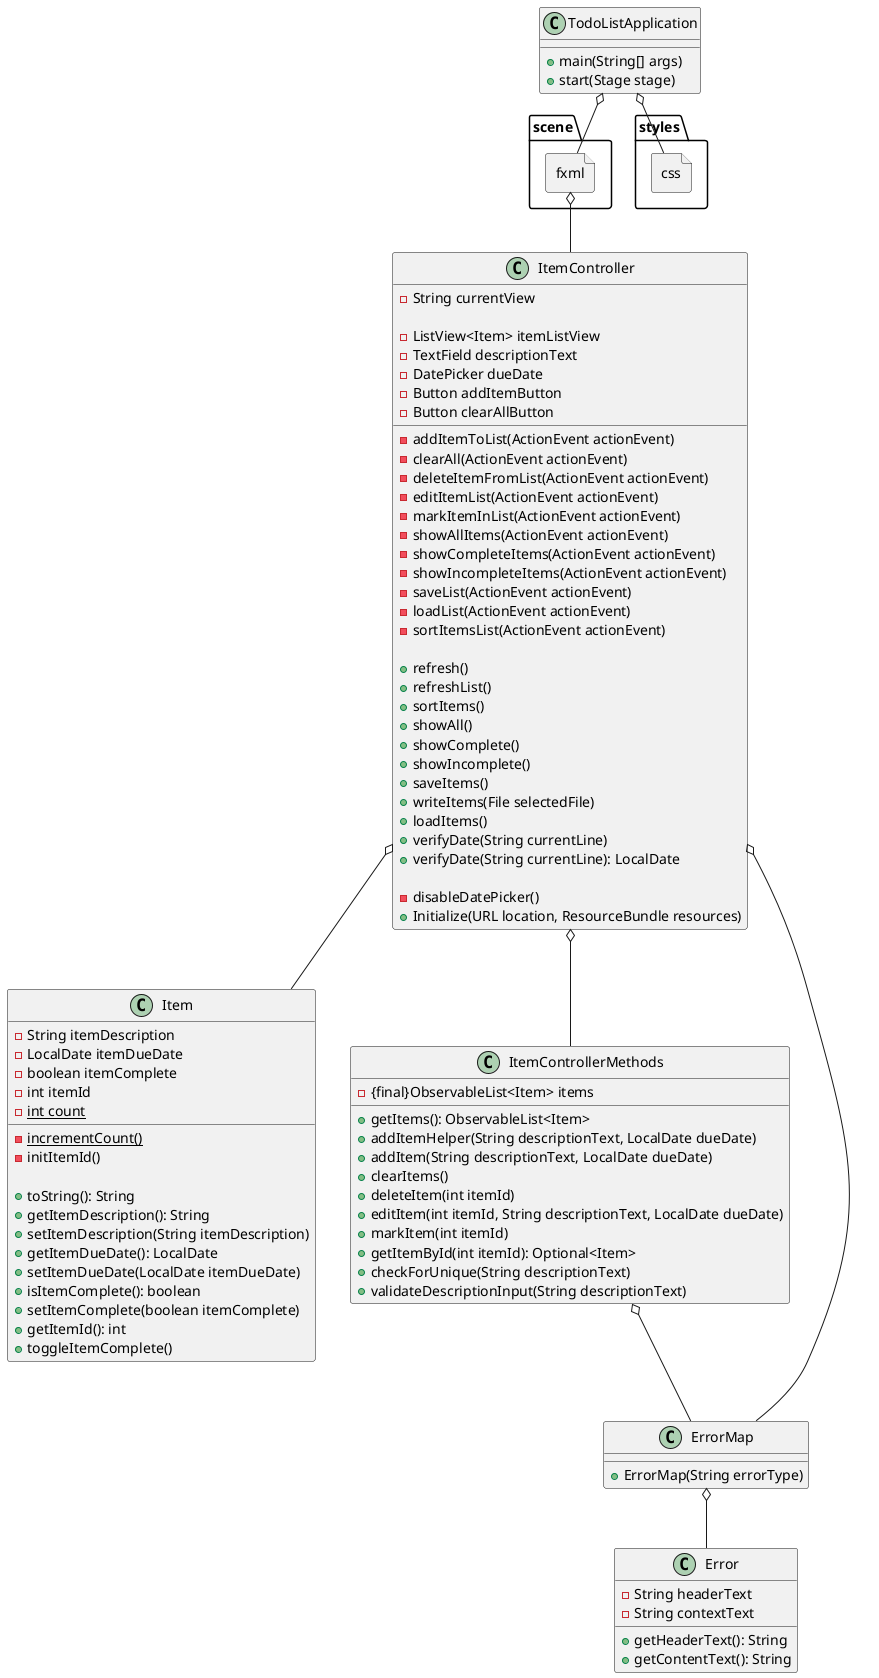 @startuml
'https://plantuml.com/sequence-diagram

class TodoListApplication {
+main(String[] args)
+start(Stage stage)
}

class Item {
-String itemDescription
-LocalDate itemDueDate
-boolean itemComplete
-int itemId
-{static}int count
-{static}incrementCount()
-initItemId()

+toString(): String
+getItemDescription(): String
+setItemDescription(String itemDescription)
+getItemDueDate(): LocalDate
+setItemDueDate(LocalDate itemDueDate)
+isItemComplete(): boolean
+setItemComplete(boolean itemComplete)
+getItemId(): int
+toggleItemComplete()
}

class ItemControllerMethods {
-{final}ObservableList<Item> items
+getItems(): ObservableList<Item>
+addItemHelper(String descriptionText, LocalDate dueDate)
+addItem(String descriptionText, LocalDate dueDate)
+clearItems()
+deleteItem(int itemId)
+editItem(int itemId, String descriptionText, LocalDate dueDate)
+markItem(int itemId)
+getItemById(int itemId): Optional<Item>
+checkForUnique(String descriptionText)
+validateDescriptionInput(String descriptionText)
}

class ItemController {
-String currentView

-ListView<Item> itemListView
-TextField descriptionText
-DatePicker dueDate
-Button addItemButton
-Button clearAllButton

-addItemToList(ActionEvent actionEvent)
-clearAll(ActionEvent actionEvent)
-deleteItemFromList(ActionEvent actionEvent)
-editItemList(ActionEvent actionEvent)
-markItemInList(ActionEvent actionEvent)
-showAllItems(ActionEvent actionEvent)
-showCompleteItems(ActionEvent actionEvent)
-showIncompleteItems(ActionEvent actionEvent)
-saveList(ActionEvent actionEvent)
-loadList(ActionEvent actionEvent)
-sortItemsList(ActionEvent actionEvent)

+refresh()
+refreshList()
+sortItems()
+showAll()
+showComplete()
+showIncomplete()
+saveItems()
+writeItems(File selectedFile)
+loadItems()
+verifyDate(String currentLine)
+verifyDate(String currentLine): LocalDate

-disableDatePicker()
+Initialize(URL location, ResourceBundle resources)
}

class Error {
-String headerText
-String contextText
+getHeaderText(): String
+getContentText(): String
}

class ErrorMap {
+ErrorMap(String errorType)
}

file scene.fxml {
}
file styles.css {
}
scene.fxml o-- ItemController
TodoListApplication o-- styles.css
TodoListApplication o-- scene.fxml
ItemController o-- Item
ItemController o-- ErrorMap
ErrorMap o-- Error
ItemController o-- ItemControllerMethods
ItemControllerMethods o-- ErrorMap

@enduml
